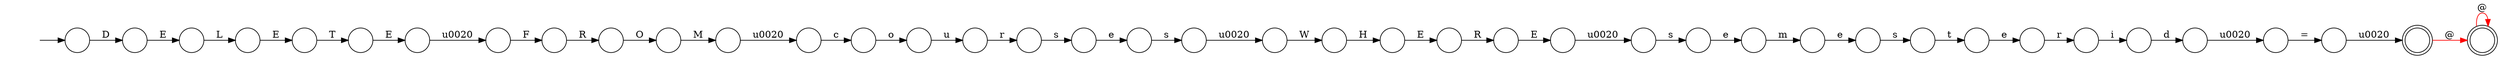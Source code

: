 digraph Automaton {
  rankdir = LR;
  0 [shape=circle,label=""];
  0 -> 13 [label="T"]
  1 [shape=circle,label=""];
  1 -> 2 [label="d"]
  2 [shape=circle,label=""];
  2 -> 29 [label="\u0020"]
  3 [shape=circle,label=""];
  3 -> 1 [label="i"]
  4 [shape=circle,label=""];
  4 -> 26 [label="\u0020"]
  5 [shape=circle,label=""];
  5 -> 16 [label="F"]
  6 [shape=circle,label=""];
  6 -> 5 [label="\u0020"]
  7 [shape=circle,label=""];
  initial [shape=plaintext,label=""];
  initial -> 7
  7 -> 17 [label="D"]
  8 [shape=circle,label=""];
  8 -> 38 [label="s"]
  9 [shape=circle,label=""];
  9 -> 18 [label="t"]
  10 [shape=circle,label=""];
  10 -> 25 [label="R"]
  11 [shape=circle,label=""];
  11 -> 22 [label="s"]
  12 [shape=circle,label=""];
  12 -> 27 [label="s"]
  13 [shape=circle,label=""];
  13 -> 6 [label="E"]
  14 [shape=circle,label=""];
  14 -> 0 [label="E"]
  15 [shape=doublecircle,label=""];
  15 -> 15 [label="@",color=red]
  16 [shape=circle,label=""];
  16 -> 40 [label="R"]
  17 [shape=circle,label=""];
  17 -> 19 [label="E"]
  18 [shape=circle,label=""];
  18 -> 36 [label="e"]
  19 [shape=circle,label=""];
  19 -> 14 [label="L"]
  20 [shape=doublecircle,label=""];
  20 -> 15 [label="@",color=red]
  21 [shape=circle,label=""];
  21 -> 11 [label="\u0020"]
  22 [shape=circle,label=""];
  22 -> 23 [label="e"]
  23 [shape=circle,label=""];
  23 -> 37 [label="m"]
  24 [shape=circle,label=""];
  24 -> 28 [label="o"]
  25 [shape=circle,label=""];
  25 -> 21 [label="E"]
  26 [shape=circle,label=""];
  26 -> 24 [label="c"]
  27 [shape=circle,label=""];
  27 -> 33 [label="\u0020"]
  28 [shape=circle,label=""];
  28 -> 34 [label="u"]
  29 [shape=circle,label=""];
  29 -> 39 [label="="]
  30 [shape=circle,label=""];
  30 -> 4 [label="M"]
  31 [shape=circle,label=""];
  31 -> 9 [label="s"]
  32 [shape=circle,label=""];
  32 -> 10 [label="E"]
  33 [shape=circle,label=""];
  33 -> 35 [label="W"]
  34 [shape=circle,label=""];
  34 -> 8 [label="r"]
  35 [shape=circle,label=""];
  35 -> 32 [label="H"]
  36 [shape=circle,label=""];
  36 -> 3 [label="r"]
  37 [shape=circle,label=""];
  37 -> 31 [label="e"]
  38 [shape=circle,label=""];
  38 -> 12 [label="e"]
  39 [shape=circle,label=""];
  39 -> 20 [label="\u0020"]
  40 [shape=circle,label=""];
  40 -> 30 [label="O"]
}
